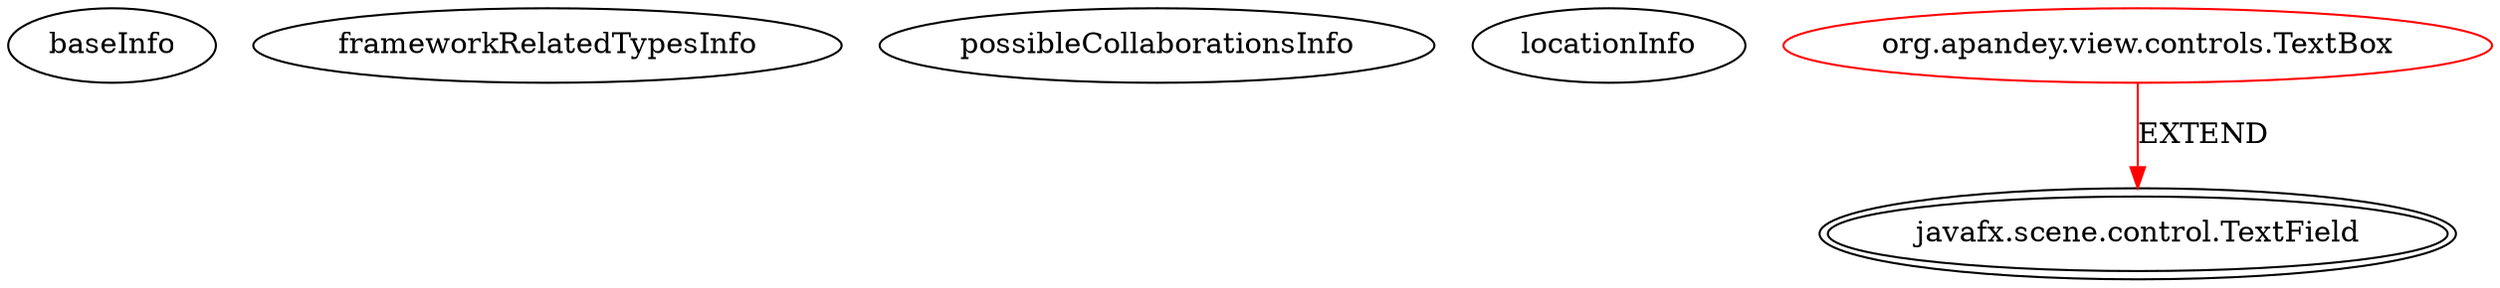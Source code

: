 digraph {
baseInfo[graphId=54,category="extension_graph",isAnonymous=false,possibleRelation=false]
frameworkRelatedTypesInfo[0="javafx.scene.control.TextField"]
possibleCollaborationsInfo[]
locationInfo[projectName="AMITCCILGITHUB-Contacts",filePath="/AMITCCILGITHUB-Contacts/Contacts-master/Contacts/src/org/apandey/view/controls/TextBox.java",contextSignature="TextBox",graphId="54"]
0[label="org.apandey.view.controls.TextBox",vertexType="ROOT_CLIENT_CLASS_DECLARATION",isFrameworkType=false,color=red]
1[label="javafx.scene.control.TextField",vertexType="FRAMEWORK_CLASS_TYPE",isFrameworkType=true,peripheries=2]
0->1[label="EXTEND",color=red]
}
